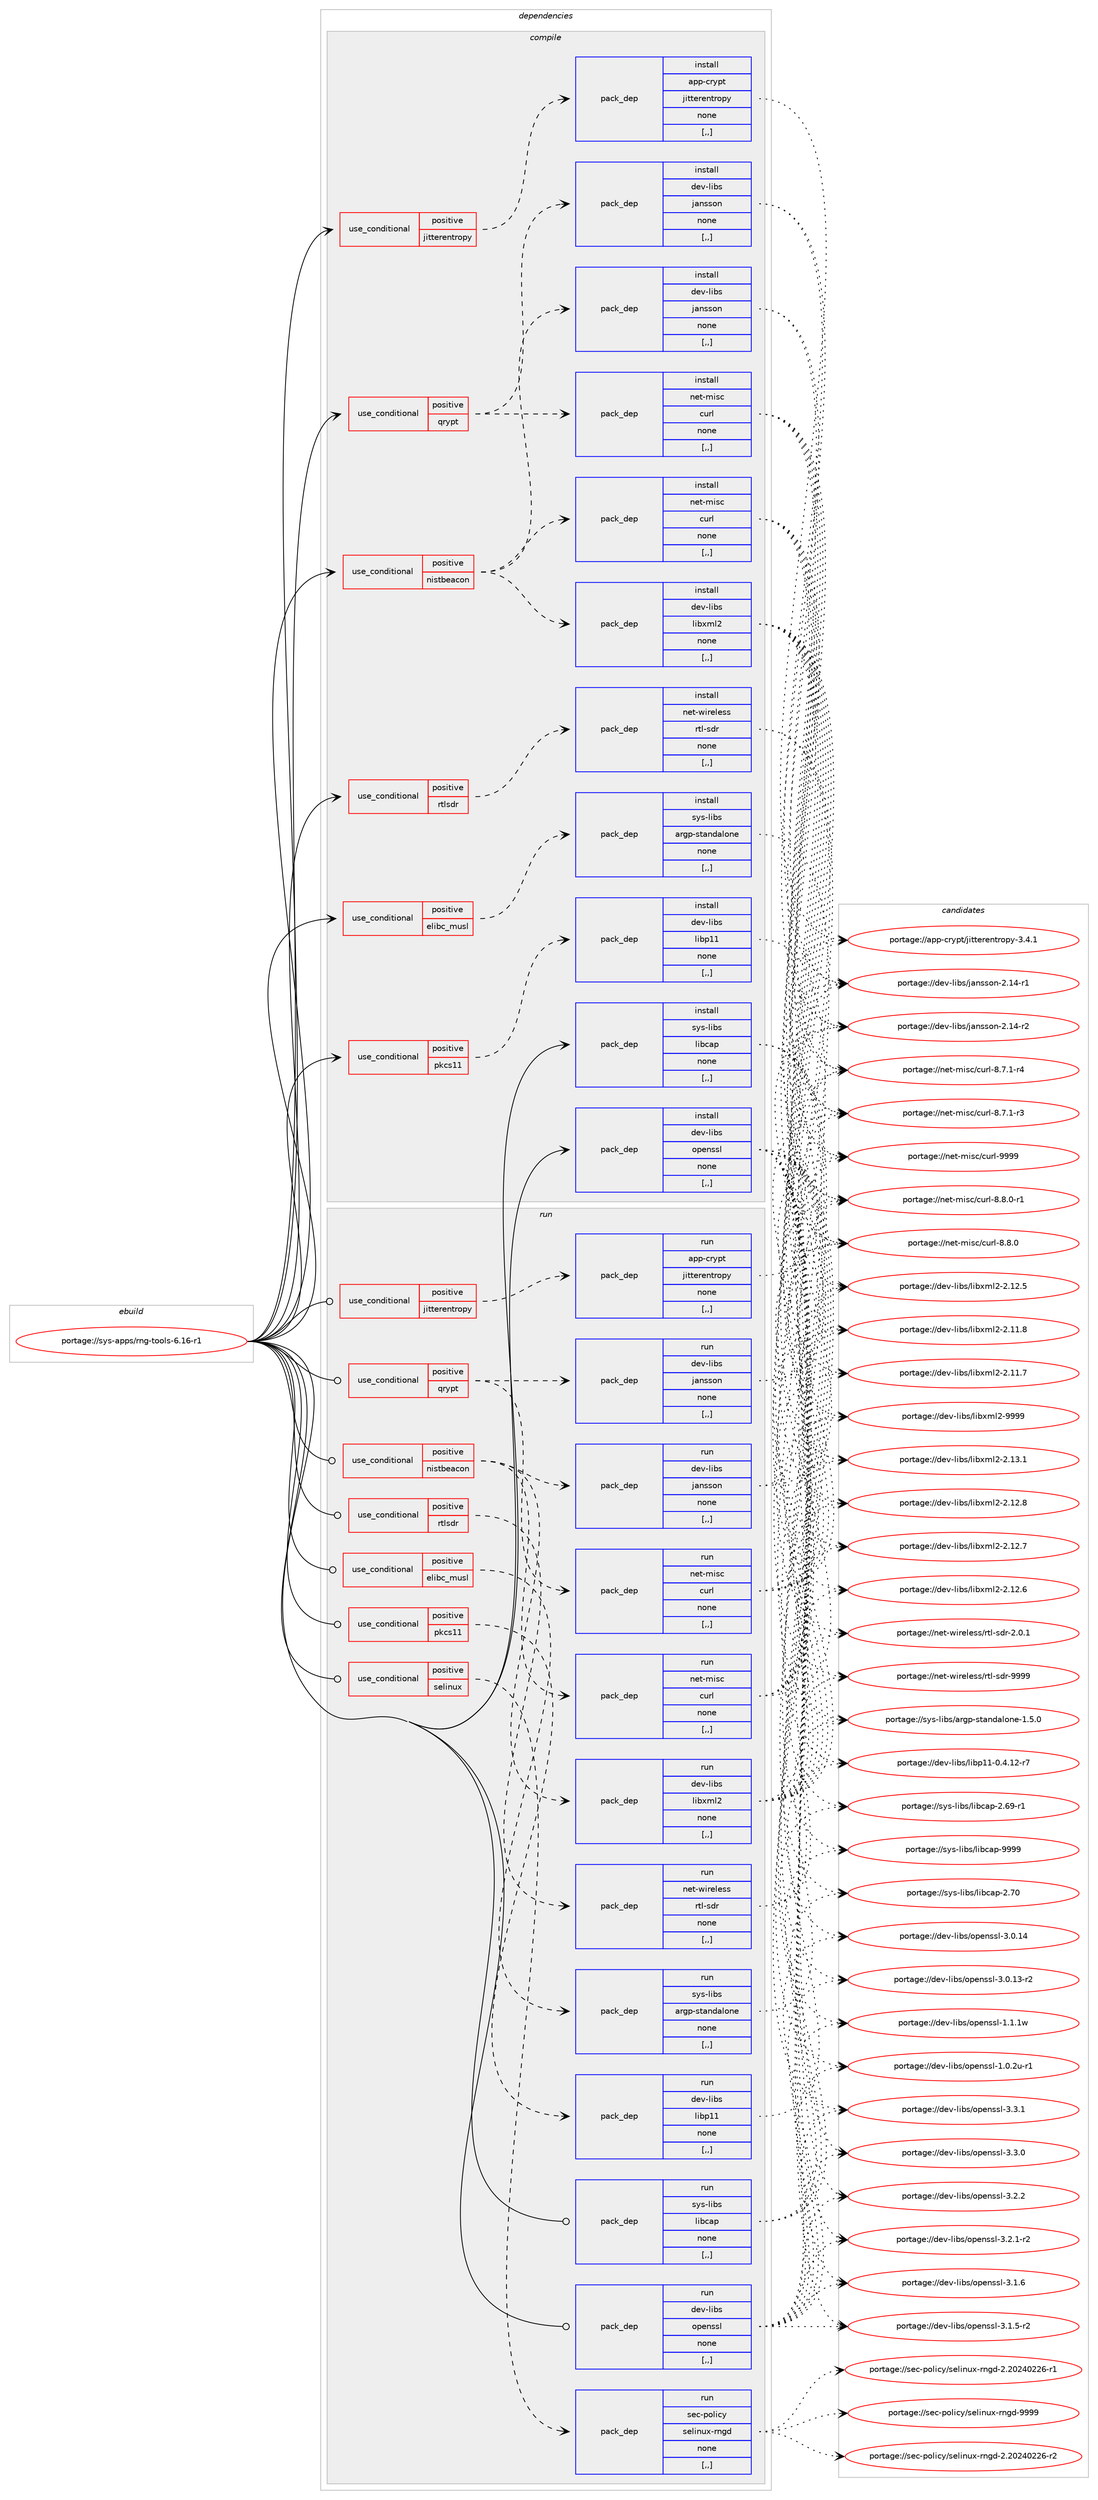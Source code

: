 digraph prolog {

# *************
# Graph options
# *************

newrank=true;
concentrate=true;
compound=true;
graph [rankdir=LR,fontname=Helvetica,fontsize=10,ranksep=1.5];#, ranksep=2.5, nodesep=0.2];
edge  [arrowhead=vee];
node  [fontname=Helvetica,fontsize=10];

# **********
# The ebuild
# **********

subgraph cluster_leftcol {
color=gray;
label=<<i>ebuild</i>>;
id [label="portage://sys-apps/rng-tools-6.16-r1", color=red, width=4, href="../sys-apps/rng-tools-6.16-r1.svg"];
}

# ****************
# The dependencies
# ****************

subgraph cluster_midcol {
color=gray;
label=<<i>dependencies</i>>;
subgraph cluster_compile {
fillcolor="#eeeeee";
style=filled;
label=<<i>compile</i>>;
subgraph cond111251 {
dependency420735 [label=<<TABLE BORDER="0" CELLBORDER="1" CELLSPACING="0" CELLPADDING="4"><TR><TD ROWSPAN="3" CELLPADDING="10">use_conditional</TD></TR><TR><TD>positive</TD></TR><TR><TD>elibc_musl</TD></TR></TABLE>>, shape=none, color=red];
subgraph pack306544 {
dependency420736 [label=<<TABLE BORDER="0" CELLBORDER="1" CELLSPACING="0" CELLPADDING="4" WIDTH="220"><TR><TD ROWSPAN="6" CELLPADDING="30">pack_dep</TD></TR><TR><TD WIDTH="110">install</TD></TR><TR><TD>sys-libs</TD></TR><TR><TD>argp-standalone</TD></TR><TR><TD>none</TD></TR><TR><TD>[,,]</TD></TR></TABLE>>, shape=none, color=blue];
}
dependency420735:e -> dependency420736:w [weight=20,style="dashed",arrowhead="vee"];
}
id:e -> dependency420735:w [weight=20,style="solid",arrowhead="vee"];
subgraph cond111252 {
dependency420737 [label=<<TABLE BORDER="0" CELLBORDER="1" CELLSPACING="0" CELLPADDING="4"><TR><TD ROWSPAN="3" CELLPADDING="10">use_conditional</TD></TR><TR><TD>positive</TD></TR><TR><TD>jitterentropy</TD></TR></TABLE>>, shape=none, color=red];
subgraph pack306545 {
dependency420738 [label=<<TABLE BORDER="0" CELLBORDER="1" CELLSPACING="0" CELLPADDING="4" WIDTH="220"><TR><TD ROWSPAN="6" CELLPADDING="30">pack_dep</TD></TR><TR><TD WIDTH="110">install</TD></TR><TR><TD>app-crypt</TD></TR><TR><TD>jitterentropy</TD></TR><TR><TD>none</TD></TR><TR><TD>[,,]</TD></TR></TABLE>>, shape=none, color=blue];
}
dependency420737:e -> dependency420738:w [weight=20,style="dashed",arrowhead="vee"];
}
id:e -> dependency420737:w [weight=20,style="solid",arrowhead="vee"];
subgraph cond111253 {
dependency420739 [label=<<TABLE BORDER="0" CELLBORDER="1" CELLSPACING="0" CELLPADDING="4"><TR><TD ROWSPAN="3" CELLPADDING="10">use_conditional</TD></TR><TR><TD>positive</TD></TR><TR><TD>nistbeacon</TD></TR></TABLE>>, shape=none, color=red];
subgraph pack306546 {
dependency420740 [label=<<TABLE BORDER="0" CELLBORDER="1" CELLSPACING="0" CELLPADDING="4" WIDTH="220"><TR><TD ROWSPAN="6" CELLPADDING="30">pack_dep</TD></TR><TR><TD WIDTH="110">install</TD></TR><TR><TD>dev-libs</TD></TR><TR><TD>jansson</TD></TR><TR><TD>none</TD></TR><TR><TD>[,,]</TD></TR></TABLE>>, shape=none, color=blue];
}
dependency420739:e -> dependency420740:w [weight=20,style="dashed",arrowhead="vee"];
subgraph pack306547 {
dependency420741 [label=<<TABLE BORDER="0" CELLBORDER="1" CELLSPACING="0" CELLPADDING="4" WIDTH="220"><TR><TD ROWSPAN="6" CELLPADDING="30">pack_dep</TD></TR><TR><TD WIDTH="110">install</TD></TR><TR><TD>dev-libs</TD></TR><TR><TD>libxml2</TD></TR><TR><TD>none</TD></TR><TR><TD>[,,]</TD></TR></TABLE>>, shape=none, color=blue];
}
dependency420739:e -> dependency420741:w [weight=20,style="dashed",arrowhead="vee"];
subgraph pack306548 {
dependency420742 [label=<<TABLE BORDER="0" CELLBORDER="1" CELLSPACING="0" CELLPADDING="4" WIDTH="220"><TR><TD ROWSPAN="6" CELLPADDING="30">pack_dep</TD></TR><TR><TD WIDTH="110">install</TD></TR><TR><TD>net-misc</TD></TR><TR><TD>curl</TD></TR><TR><TD>none</TD></TR><TR><TD>[,,]</TD></TR></TABLE>>, shape=none, color=blue];
}
dependency420739:e -> dependency420742:w [weight=20,style="dashed",arrowhead="vee"];
}
id:e -> dependency420739:w [weight=20,style="solid",arrowhead="vee"];
subgraph cond111254 {
dependency420743 [label=<<TABLE BORDER="0" CELLBORDER="1" CELLSPACING="0" CELLPADDING="4"><TR><TD ROWSPAN="3" CELLPADDING="10">use_conditional</TD></TR><TR><TD>positive</TD></TR><TR><TD>pkcs11</TD></TR></TABLE>>, shape=none, color=red];
subgraph pack306549 {
dependency420744 [label=<<TABLE BORDER="0" CELLBORDER="1" CELLSPACING="0" CELLPADDING="4" WIDTH="220"><TR><TD ROWSPAN="6" CELLPADDING="30">pack_dep</TD></TR><TR><TD WIDTH="110">install</TD></TR><TR><TD>dev-libs</TD></TR><TR><TD>libp11</TD></TR><TR><TD>none</TD></TR><TR><TD>[,,]</TD></TR></TABLE>>, shape=none, color=blue];
}
dependency420743:e -> dependency420744:w [weight=20,style="dashed",arrowhead="vee"];
}
id:e -> dependency420743:w [weight=20,style="solid",arrowhead="vee"];
subgraph cond111255 {
dependency420745 [label=<<TABLE BORDER="0" CELLBORDER="1" CELLSPACING="0" CELLPADDING="4"><TR><TD ROWSPAN="3" CELLPADDING="10">use_conditional</TD></TR><TR><TD>positive</TD></TR><TR><TD>qrypt</TD></TR></TABLE>>, shape=none, color=red];
subgraph pack306550 {
dependency420746 [label=<<TABLE BORDER="0" CELLBORDER="1" CELLSPACING="0" CELLPADDING="4" WIDTH="220"><TR><TD ROWSPAN="6" CELLPADDING="30">pack_dep</TD></TR><TR><TD WIDTH="110">install</TD></TR><TR><TD>dev-libs</TD></TR><TR><TD>jansson</TD></TR><TR><TD>none</TD></TR><TR><TD>[,,]</TD></TR></TABLE>>, shape=none, color=blue];
}
dependency420745:e -> dependency420746:w [weight=20,style="dashed",arrowhead="vee"];
subgraph pack306551 {
dependency420747 [label=<<TABLE BORDER="0" CELLBORDER="1" CELLSPACING="0" CELLPADDING="4" WIDTH="220"><TR><TD ROWSPAN="6" CELLPADDING="30">pack_dep</TD></TR><TR><TD WIDTH="110">install</TD></TR><TR><TD>net-misc</TD></TR><TR><TD>curl</TD></TR><TR><TD>none</TD></TR><TR><TD>[,,]</TD></TR></TABLE>>, shape=none, color=blue];
}
dependency420745:e -> dependency420747:w [weight=20,style="dashed",arrowhead="vee"];
}
id:e -> dependency420745:w [weight=20,style="solid",arrowhead="vee"];
subgraph cond111256 {
dependency420748 [label=<<TABLE BORDER="0" CELLBORDER="1" CELLSPACING="0" CELLPADDING="4"><TR><TD ROWSPAN="3" CELLPADDING="10">use_conditional</TD></TR><TR><TD>positive</TD></TR><TR><TD>rtlsdr</TD></TR></TABLE>>, shape=none, color=red];
subgraph pack306552 {
dependency420749 [label=<<TABLE BORDER="0" CELLBORDER="1" CELLSPACING="0" CELLPADDING="4" WIDTH="220"><TR><TD ROWSPAN="6" CELLPADDING="30">pack_dep</TD></TR><TR><TD WIDTH="110">install</TD></TR><TR><TD>net-wireless</TD></TR><TR><TD>rtl-sdr</TD></TR><TR><TD>none</TD></TR><TR><TD>[,,]</TD></TR></TABLE>>, shape=none, color=blue];
}
dependency420748:e -> dependency420749:w [weight=20,style="dashed",arrowhead="vee"];
}
id:e -> dependency420748:w [weight=20,style="solid",arrowhead="vee"];
subgraph pack306553 {
dependency420750 [label=<<TABLE BORDER="0" CELLBORDER="1" CELLSPACING="0" CELLPADDING="4" WIDTH="220"><TR><TD ROWSPAN="6" CELLPADDING="30">pack_dep</TD></TR><TR><TD WIDTH="110">install</TD></TR><TR><TD>dev-libs</TD></TR><TR><TD>openssl</TD></TR><TR><TD>none</TD></TR><TR><TD>[,,]</TD></TR></TABLE>>, shape=none, color=blue];
}
id:e -> dependency420750:w [weight=20,style="solid",arrowhead="vee"];
subgraph pack306554 {
dependency420751 [label=<<TABLE BORDER="0" CELLBORDER="1" CELLSPACING="0" CELLPADDING="4" WIDTH="220"><TR><TD ROWSPAN="6" CELLPADDING="30">pack_dep</TD></TR><TR><TD WIDTH="110">install</TD></TR><TR><TD>sys-libs</TD></TR><TR><TD>libcap</TD></TR><TR><TD>none</TD></TR><TR><TD>[,,]</TD></TR></TABLE>>, shape=none, color=blue];
}
id:e -> dependency420751:w [weight=20,style="solid",arrowhead="vee"];
}
subgraph cluster_compileandrun {
fillcolor="#eeeeee";
style=filled;
label=<<i>compile and run</i>>;
}
subgraph cluster_run {
fillcolor="#eeeeee";
style=filled;
label=<<i>run</i>>;
subgraph cond111257 {
dependency420752 [label=<<TABLE BORDER="0" CELLBORDER="1" CELLSPACING="0" CELLPADDING="4"><TR><TD ROWSPAN="3" CELLPADDING="10">use_conditional</TD></TR><TR><TD>positive</TD></TR><TR><TD>elibc_musl</TD></TR></TABLE>>, shape=none, color=red];
subgraph pack306555 {
dependency420753 [label=<<TABLE BORDER="0" CELLBORDER="1" CELLSPACING="0" CELLPADDING="4" WIDTH="220"><TR><TD ROWSPAN="6" CELLPADDING="30">pack_dep</TD></TR><TR><TD WIDTH="110">run</TD></TR><TR><TD>sys-libs</TD></TR><TR><TD>argp-standalone</TD></TR><TR><TD>none</TD></TR><TR><TD>[,,]</TD></TR></TABLE>>, shape=none, color=blue];
}
dependency420752:e -> dependency420753:w [weight=20,style="dashed",arrowhead="vee"];
}
id:e -> dependency420752:w [weight=20,style="solid",arrowhead="odot"];
subgraph cond111258 {
dependency420754 [label=<<TABLE BORDER="0" CELLBORDER="1" CELLSPACING="0" CELLPADDING="4"><TR><TD ROWSPAN="3" CELLPADDING="10">use_conditional</TD></TR><TR><TD>positive</TD></TR><TR><TD>jitterentropy</TD></TR></TABLE>>, shape=none, color=red];
subgraph pack306556 {
dependency420755 [label=<<TABLE BORDER="0" CELLBORDER="1" CELLSPACING="0" CELLPADDING="4" WIDTH="220"><TR><TD ROWSPAN="6" CELLPADDING="30">pack_dep</TD></TR><TR><TD WIDTH="110">run</TD></TR><TR><TD>app-crypt</TD></TR><TR><TD>jitterentropy</TD></TR><TR><TD>none</TD></TR><TR><TD>[,,]</TD></TR></TABLE>>, shape=none, color=blue];
}
dependency420754:e -> dependency420755:w [weight=20,style="dashed",arrowhead="vee"];
}
id:e -> dependency420754:w [weight=20,style="solid",arrowhead="odot"];
subgraph cond111259 {
dependency420756 [label=<<TABLE BORDER="0" CELLBORDER="1" CELLSPACING="0" CELLPADDING="4"><TR><TD ROWSPAN="3" CELLPADDING="10">use_conditional</TD></TR><TR><TD>positive</TD></TR><TR><TD>nistbeacon</TD></TR></TABLE>>, shape=none, color=red];
subgraph pack306557 {
dependency420757 [label=<<TABLE BORDER="0" CELLBORDER="1" CELLSPACING="0" CELLPADDING="4" WIDTH="220"><TR><TD ROWSPAN="6" CELLPADDING="30">pack_dep</TD></TR><TR><TD WIDTH="110">run</TD></TR><TR><TD>dev-libs</TD></TR><TR><TD>jansson</TD></TR><TR><TD>none</TD></TR><TR><TD>[,,]</TD></TR></TABLE>>, shape=none, color=blue];
}
dependency420756:e -> dependency420757:w [weight=20,style="dashed",arrowhead="vee"];
subgraph pack306558 {
dependency420758 [label=<<TABLE BORDER="0" CELLBORDER="1" CELLSPACING="0" CELLPADDING="4" WIDTH="220"><TR><TD ROWSPAN="6" CELLPADDING="30">pack_dep</TD></TR><TR><TD WIDTH="110">run</TD></TR><TR><TD>dev-libs</TD></TR><TR><TD>libxml2</TD></TR><TR><TD>none</TD></TR><TR><TD>[,,]</TD></TR></TABLE>>, shape=none, color=blue];
}
dependency420756:e -> dependency420758:w [weight=20,style="dashed",arrowhead="vee"];
subgraph pack306559 {
dependency420759 [label=<<TABLE BORDER="0" CELLBORDER="1" CELLSPACING="0" CELLPADDING="4" WIDTH="220"><TR><TD ROWSPAN="6" CELLPADDING="30">pack_dep</TD></TR><TR><TD WIDTH="110">run</TD></TR><TR><TD>net-misc</TD></TR><TR><TD>curl</TD></TR><TR><TD>none</TD></TR><TR><TD>[,,]</TD></TR></TABLE>>, shape=none, color=blue];
}
dependency420756:e -> dependency420759:w [weight=20,style="dashed",arrowhead="vee"];
}
id:e -> dependency420756:w [weight=20,style="solid",arrowhead="odot"];
subgraph cond111260 {
dependency420760 [label=<<TABLE BORDER="0" CELLBORDER="1" CELLSPACING="0" CELLPADDING="4"><TR><TD ROWSPAN="3" CELLPADDING="10">use_conditional</TD></TR><TR><TD>positive</TD></TR><TR><TD>pkcs11</TD></TR></TABLE>>, shape=none, color=red];
subgraph pack306560 {
dependency420761 [label=<<TABLE BORDER="0" CELLBORDER="1" CELLSPACING="0" CELLPADDING="4" WIDTH="220"><TR><TD ROWSPAN="6" CELLPADDING="30">pack_dep</TD></TR><TR><TD WIDTH="110">run</TD></TR><TR><TD>dev-libs</TD></TR><TR><TD>libp11</TD></TR><TR><TD>none</TD></TR><TR><TD>[,,]</TD></TR></TABLE>>, shape=none, color=blue];
}
dependency420760:e -> dependency420761:w [weight=20,style="dashed",arrowhead="vee"];
}
id:e -> dependency420760:w [weight=20,style="solid",arrowhead="odot"];
subgraph cond111261 {
dependency420762 [label=<<TABLE BORDER="0" CELLBORDER="1" CELLSPACING="0" CELLPADDING="4"><TR><TD ROWSPAN="3" CELLPADDING="10">use_conditional</TD></TR><TR><TD>positive</TD></TR><TR><TD>qrypt</TD></TR></TABLE>>, shape=none, color=red];
subgraph pack306561 {
dependency420763 [label=<<TABLE BORDER="0" CELLBORDER="1" CELLSPACING="0" CELLPADDING="4" WIDTH="220"><TR><TD ROWSPAN="6" CELLPADDING="30">pack_dep</TD></TR><TR><TD WIDTH="110">run</TD></TR><TR><TD>dev-libs</TD></TR><TR><TD>jansson</TD></TR><TR><TD>none</TD></TR><TR><TD>[,,]</TD></TR></TABLE>>, shape=none, color=blue];
}
dependency420762:e -> dependency420763:w [weight=20,style="dashed",arrowhead="vee"];
subgraph pack306562 {
dependency420764 [label=<<TABLE BORDER="0" CELLBORDER="1" CELLSPACING="0" CELLPADDING="4" WIDTH="220"><TR><TD ROWSPAN="6" CELLPADDING="30">pack_dep</TD></TR><TR><TD WIDTH="110">run</TD></TR><TR><TD>net-misc</TD></TR><TR><TD>curl</TD></TR><TR><TD>none</TD></TR><TR><TD>[,,]</TD></TR></TABLE>>, shape=none, color=blue];
}
dependency420762:e -> dependency420764:w [weight=20,style="dashed",arrowhead="vee"];
}
id:e -> dependency420762:w [weight=20,style="solid",arrowhead="odot"];
subgraph cond111262 {
dependency420765 [label=<<TABLE BORDER="0" CELLBORDER="1" CELLSPACING="0" CELLPADDING="4"><TR><TD ROWSPAN="3" CELLPADDING="10">use_conditional</TD></TR><TR><TD>positive</TD></TR><TR><TD>rtlsdr</TD></TR></TABLE>>, shape=none, color=red];
subgraph pack306563 {
dependency420766 [label=<<TABLE BORDER="0" CELLBORDER="1" CELLSPACING="0" CELLPADDING="4" WIDTH="220"><TR><TD ROWSPAN="6" CELLPADDING="30">pack_dep</TD></TR><TR><TD WIDTH="110">run</TD></TR><TR><TD>net-wireless</TD></TR><TR><TD>rtl-sdr</TD></TR><TR><TD>none</TD></TR><TR><TD>[,,]</TD></TR></TABLE>>, shape=none, color=blue];
}
dependency420765:e -> dependency420766:w [weight=20,style="dashed",arrowhead="vee"];
}
id:e -> dependency420765:w [weight=20,style="solid",arrowhead="odot"];
subgraph cond111263 {
dependency420767 [label=<<TABLE BORDER="0" CELLBORDER="1" CELLSPACING="0" CELLPADDING="4"><TR><TD ROWSPAN="3" CELLPADDING="10">use_conditional</TD></TR><TR><TD>positive</TD></TR><TR><TD>selinux</TD></TR></TABLE>>, shape=none, color=red];
subgraph pack306564 {
dependency420768 [label=<<TABLE BORDER="0" CELLBORDER="1" CELLSPACING="0" CELLPADDING="4" WIDTH="220"><TR><TD ROWSPAN="6" CELLPADDING="30">pack_dep</TD></TR><TR><TD WIDTH="110">run</TD></TR><TR><TD>sec-policy</TD></TR><TR><TD>selinux-rngd</TD></TR><TR><TD>none</TD></TR><TR><TD>[,,]</TD></TR></TABLE>>, shape=none, color=blue];
}
dependency420767:e -> dependency420768:w [weight=20,style="dashed",arrowhead="vee"];
}
id:e -> dependency420767:w [weight=20,style="solid",arrowhead="odot"];
subgraph pack306565 {
dependency420769 [label=<<TABLE BORDER="0" CELLBORDER="1" CELLSPACING="0" CELLPADDING="4" WIDTH="220"><TR><TD ROWSPAN="6" CELLPADDING="30">pack_dep</TD></TR><TR><TD WIDTH="110">run</TD></TR><TR><TD>dev-libs</TD></TR><TR><TD>openssl</TD></TR><TR><TD>none</TD></TR><TR><TD>[,,]</TD></TR></TABLE>>, shape=none, color=blue];
}
id:e -> dependency420769:w [weight=20,style="solid",arrowhead="odot"];
subgraph pack306566 {
dependency420770 [label=<<TABLE BORDER="0" CELLBORDER="1" CELLSPACING="0" CELLPADDING="4" WIDTH="220"><TR><TD ROWSPAN="6" CELLPADDING="30">pack_dep</TD></TR><TR><TD WIDTH="110">run</TD></TR><TR><TD>sys-libs</TD></TR><TR><TD>libcap</TD></TR><TR><TD>none</TD></TR><TR><TD>[,,]</TD></TR></TABLE>>, shape=none, color=blue];
}
id:e -> dependency420770:w [weight=20,style="solid",arrowhead="odot"];
}
}

# **************
# The candidates
# **************

subgraph cluster_choices {
rank=same;
color=gray;
label=<<i>candidates</i>>;

subgraph choice306544 {
color=black;
nodesep=1;
choice11512111545108105981154797114103112451151169711010097108111110101454946534648 [label="portage://sys-libs/argp-standalone-1.5.0", color=red, width=4,href="../sys-libs/argp-standalone-1.5.0.svg"];
dependency420736:e -> choice11512111545108105981154797114103112451151169711010097108111110101454946534648:w [style=dotted,weight="100"];
}
subgraph choice306545 {
color=black;
nodesep=1;
choice97112112459911412111211647106105116116101114101110116114111112121455146524649 [label="portage://app-crypt/jitterentropy-3.4.1", color=red, width=4,href="../app-crypt/jitterentropy-3.4.1.svg"];
dependency420738:e -> choice97112112459911412111211647106105116116101114101110116114111112121455146524649:w [style=dotted,weight="100"];
}
subgraph choice306546 {
color=black;
nodesep=1;
choice1001011184510810598115471069711011511511111045504649524511450 [label="portage://dev-libs/jansson-2.14-r2", color=red, width=4,href="../dev-libs/jansson-2.14-r2.svg"];
choice1001011184510810598115471069711011511511111045504649524511449 [label="portage://dev-libs/jansson-2.14-r1", color=red, width=4,href="../dev-libs/jansson-2.14-r1.svg"];
dependency420740:e -> choice1001011184510810598115471069711011511511111045504649524511450:w [style=dotted,weight="100"];
dependency420740:e -> choice1001011184510810598115471069711011511511111045504649524511449:w [style=dotted,weight="100"];
}
subgraph choice306547 {
color=black;
nodesep=1;
choice10010111845108105981154710810598120109108504557575757 [label="portage://dev-libs/libxml2-9999", color=red, width=4,href="../dev-libs/libxml2-9999.svg"];
choice100101118451081059811547108105981201091085045504649514649 [label="portage://dev-libs/libxml2-2.13.1", color=red, width=4,href="../dev-libs/libxml2-2.13.1.svg"];
choice100101118451081059811547108105981201091085045504649504656 [label="portage://dev-libs/libxml2-2.12.8", color=red, width=4,href="../dev-libs/libxml2-2.12.8.svg"];
choice100101118451081059811547108105981201091085045504649504655 [label="portage://dev-libs/libxml2-2.12.7", color=red, width=4,href="../dev-libs/libxml2-2.12.7.svg"];
choice100101118451081059811547108105981201091085045504649504654 [label="portage://dev-libs/libxml2-2.12.6", color=red, width=4,href="../dev-libs/libxml2-2.12.6.svg"];
choice100101118451081059811547108105981201091085045504649504653 [label="portage://dev-libs/libxml2-2.12.5", color=red, width=4,href="../dev-libs/libxml2-2.12.5.svg"];
choice100101118451081059811547108105981201091085045504649494656 [label="portage://dev-libs/libxml2-2.11.8", color=red, width=4,href="../dev-libs/libxml2-2.11.8.svg"];
choice100101118451081059811547108105981201091085045504649494655 [label="portage://dev-libs/libxml2-2.11.7", color=red, width=4,href="../dev-libs/libxml2-2.11.7.svg"];
dependency420741:e -> choice10010111845108105981154710810598120109108504557575757:w [style=dotted,weight="100"];
dependency420741:e -> choice100101118451081059811547108105981201091085045504649514649:w [style=dotted,weight="100"];
dependency420741:e -> choice100101118451081059811547108105981201091085045504649504656:w [style=dotted,weight="100"];
dependency420741:e -> choice100101118451081059811547108105981201091085045504649504655:w [style=dotted,weight="100"];
dependency420741:e -> choice100101118451081059811547108105981201091085045504649504654:w [style=dotted,weight="100"];
dependency420741:e -> choice100101118451081059811547108105981201091085045504649504653:w [style=dotted,weight="100"];
dependency420741:e -> choice100101118451081059811547108105981201091085045504649494656:w [style=dotted,weight="100"];
dependency420741:e -> choice100101118451081059811547108105981201091085045504649494655:w [style=dotted,weight="100"];
}
subgraph choice306548 {
color=black;
nodesep=1;
choice110101116451091051159947991171141084557575757 [label="portage://net-misc/curl-9999", color=red, width=4,href="../net-misc/curl-9999.svg"];
choice110101116451091051159947991171141084556465646484511449 [label="portage://net-misc/curl-8.8.0-r1", color=red, width=4,href="../net-misc/curl-8.8.0-r1.svg"];
choice11010111645109105115994799117114108455646564648 [label="portage://net-misc/curl-8.8.0", color=red, width=4,href="../net-misc/curl-8.8.0.svg"];
choice110101116451091051159947991171141084556465546494511452 [label="portage://net-misc/curl-8.7.1-r4", color=red, width=4,href="../net-misc/curl-8.7.1-r4.svg"];
choice110101116451091051159947991171141084556465546494511451 [label="portage://net-misc/curl-8.7.1-r3", color=red, width=4,href="../net-misc/curl-8.7.1-r3.svg"];
dependency420742:e -> choice110101116451091051159947991171141084557575757:w [style=dotted,weight="100"];
dependency420742:e -> choice110101116451091051159947991171141084556465646484511449:w [style=dotted,weight="100"];
dependency420742:e -> choice11010111645109105115994799117114108455646564648:w [style=dotted,weight="100"];
dependency420742:e -> choice110101116451091051159947991171141084556465546494511452:w [style=dotted,weight="100"];
dependency420742:e -> choice110101116451091051159947991171141084556465546494511451:w [style=dotted,weight="100"];
}
subgraph choice306549 {
color=black;
nodesep=1;
choice100101118451081059811547108105981124949454846524649504511455 [label="portage://dev-libs/libp11-0.4.12-r7", color=red, width=4,href="../dev-libs/libp11-0.4.12-r7.svg"];
dependency420744:e -> choice100101118451081059811547108105981124949454846524649504511455:w [style=dotted,weight="100"];
}
subgraph choice306550 {
color=black;
nodesep=1;
choice1001011184510810598115471069711011511511111045504649524511450 [label="portage://dev-libs/jansson-2.14-r2", color=red, width=4,href="../dev-libs/jansson-2.14-r2.svg"];
choice1001011184510810598115471069711011511511111045504649524511449 [label="portage://dev-libs/jansson-2.14-r1", color=red, width=4,href="../dev-libs/jansson-2.14-r1.svg"];
dependency420746:e -> choice1001011184510810598115471069711011511511111045504649524511450:w [style=dotted,weight="100"];
dependency420746:e -> choice1001011184510810598115471069711011511511111045504649524511449:w [style=dotted,weight="100"];
}
subgraph choice306551 {
color=black;
nodesep=1;
choice110101116451091051159947991171141084557575757 [label="portage://net-misc/curl-9999", color=red, width=4,href="../net-misc/curl-9999.svg"];
choice110101116451091051159947991171141084556465646484511449 [label="portage://net-misc/curl-8.8.0-r1", color=red, width=4,href="../net-misc/curl-8.8.0-r1.svg"];
choice11010111645109105115994799117114108455646564648 [label="portage://net-misc/curl-8.8.0", color=red, width=4,href="../net-misc/curl-8.8.0.svg"];
choice110101116451091051159947991171141084556465546494511452 [label="portage://net-misc/curl-8.7.1-r4", color=red, width=4,href="../net-misc/curl-8.7.1-r4.svg"];
choice110101116451091051159947991171141084556465546494511451 [label="portage://net-misc/curl-8.7.1-r3", color=red, width=4,href="../net-misc/curl-8.7.1-r3.svg"];
dependency420747:e -> choice110101116451091051159947991171141084557575757:w [style=dotted,weight="100"];
dependency420747:e -> choice110101116451091051159947991171141084556465646484511449:w [style=dotted,weight="100"];
dependency420747:e -> choice11010111645109105115994799117114108455646564648:w [style=dotted,weight="100"];
dependency420747:e -> choice110101116451091051159947991171141084556465546494511452:w [style=dotted,weight="100"];
dependency420747:e -> choice110101116451091051159947991171141084556465546494511451:w [style=dotted,weight="100"];
}
subgraph choice306552 {
color=black;
nodesep=1;
choice1101011164511910511410110810111511547114116108451151001144557575757 [label="portage://net-wireless/rtl-sdr-9999", color=red, width=4,href="../net-wireless/rtl-sdr-9999.svg"];
choice110101116451191051141011081011151154711411610845115100114455046484649 [label="portage://net-wireless/rtl-sdr-2.0.1", color=red, width=4,href="../net-wireless/rtl-sdr-2.0.1.svg"];
dependency420749:e -> choice1101011164511910511410110810111511547114116108451151001144557575757:w [style=dotted,weight="100"];
dependency420749:e -> choice110101116451191051141011081011151154711411610845115100114455046484649:w [style=dotted,weight="100"];
}
subgraph choice306553 {
color=black;
nodesep=1;
choice100101118451081059811547111112101110115115108455146514649 [label="portage://dev-libs/openssl-3.3.1", color=red, width=4,href="../dev-libs/openssl-3.3.1.svg"];
choice100101118451081059811547111112101110115115108455146514648 [label="portage://dev-libs/openssl-3.3.0", color=red, width=4,href="../dev-libs/openssl-3.3.0.svg"];
choice100101118451081059811547111112101110115115108455146504650 [label="portage://dev-libs/openssl-3.2.2", color=red, width=4,href="../dev-libs/openssl-3.2.2.svg"];
choice1001011184510810598115471111121011101151151084551465046494511450 [label="portage://dev-libs/openssl-3.2.1-r2", color=red, width=4,href="../dev-libs/openssl-3.2.1-r2.svg"];
choice100101118451081059811547111112101110115115108455146494654 [label="portage://dev-libs/openssl-3.1.6", color=red, width=4,href="../dev-libs/openssl-3.1.6.svg"];
choice1001011184510810598115471111121011101151151084551464946534511450 [label="portage://dev-libs/openssl-3.1.5-r2", color=red, width=4,href="../dev-libs/openssl-3.1.5-r2.svg"];
choice10010111845108105981154711111210111011511510845514648464952 [label="portage://dev-libs/openssl-3.0.14", color=red, width=4,href="../dev-libs/openssl-3.0.14.svg"];
choice100101118451081059811547111112101110115115108455146484649514511450 [label="portage://dev-libs/openssl-3.0.13-r2", color=red, width=4,href="../dev-libs/openssl-3.0.13-r2.svg"];
choice100101118451081059811547111112101110115115108454946494649119 [label="portage://dev-libs/openssl-1.1.1w", color=red, width=4,href="../dev-libs/openssl-1.1.1w.svg"];
choice1001011184510810598115471111121011101151151084549464846501174511449 [label="portage://dev-libs/openssl-1.0.2u-r1", color=red, width=4,href="../dev-libs/openssl-1.0.2u-r1.svg"];
dependency420750:e -> choice100101118451081059811547111112101110115115108455146514649:w [style=dotted,weight="100"];
dependency420750:e -> choice100101118451081059811547111112101110115115108455146514648:w [style=dotted,weight="100"];
dependency420750:e -> choice100101118451081059811547111112101110115115108455146504650:w [style=dotted,weight="100"];
dependency420750:e -> choice1001011184510810598115471111121011101151151084551465046494511450:w [style=dotted,weight="100"];
dependency420750:e -> choice100101118451081059811547111112101110115115108455146494654:w [style=dotted,weight="100"];
dependency420750:e -> choice1001011184510810598115471111121011101151151084551464946534511450:w [style=dotted,weight="100"];
dependency420750:e -> choice10010111845108105981154711111210111011511510845514648464952:w [style=dotted,weight="100"];
dependency420750:e -> choice100101118451081059811547111112101110115115108455146484649514511450:w [style=dotted,weight="100"];
dependency420750:e -> choice100101118451081059811547111112101110115115108454946494649119:w [style=dotted,weight="100"];
dependency420750:e -> choice1001011184510810598115471111121011101151151084549464846501174511449:w [style=dotted,weight="100"];
}
subgraph choice306554 {
color=black;
nodesep=1;
choice1151211154510810598115471081059899971124557575757 [label="portage://sys-libs/libcap-9999", color=red, width=4,href="../sys-libs/libcap-9999.svg"];
choice1151211154510810598115471081059899971124550465548 [label="portage://sys-libs/libcap-2.70", color=red, width=4,href="../sys-libs/libcap-2.70.svg"];
choice11512111545108105981154710810598999711245504654574511449 [label="portage://sys-libs/libcap-2.69-r1", color=red, width=4,href="../sys-libs/libcap-2.69-r1.svg"];
dependency420751:e -> choice1151211154510810598115471081059899971124557575757:w [style=dotted,weight="100"];
dependency420751:e -> choice1151211154510810598115471081059899971124550465548:w [style=dotted,weight="100"];
dependency420751:e -> choice11512111545108105981154710810598999711245504654574511449:w [style=dotted,weight="100"];
}
subgraph choice306555 {
color=black;
nodesep=1;
choice11512111545108105981154797114103112451151169711010097108111110101454946534648 [label="portage://sys-libs/argp-standalone-1.5.0", color=red, width=4,href="../sys-libs/argp-standalone-1.5.0.svg"];
dependency420753:e -> choice11512111545108105981154797114103112451151169711010097108111110101454946534648:w [style=dotted,weight="100"];
}
subgraph choice306556 {
color=black;
nodesep=1;
choice97112112459911412111211647106105116116101114101110116114111112121455146524649 [label="portage://app-crypt/jitterentropy-3.4.1", color=red, width=4,href="../app-crypt/jitterentropy-3.4.1.svg"];
dependency420755:e -> choice97112112459911412111211647106105116116101114101110116114111112121455146524649:w [style=dotted,weight="100"];
}
subgraph choice306557 {
color=black;
nodesep=1;
choice1001011184510810598115471069711011511511111045504649524511450 [label="portage://dev-libs/jansson-2.14-r2", color=red, width=4,href="../dev-libs/jansson-2.14-r2.svg"];
choice1001011184510810598115471069711011511511111045504649524511449 [label="portage://dev-libs/jansson-2.14-r1", color=red, width=4,href="../dev-libs/jansson-2.14-r1.svg"];
dependency420757:e -> choice1001011184510810598115471069711011511511111045504649524511450:w [style=dotted,weight="100"];
dependency420757:e -> choice1001011184510810598115471069711011511511111045504649524511449:w [style=dotted,weight="100"];
}
subgraph choice306558 {
color=black;
nodesep=1;
choice10010111845108105981154710810598120109108504557575757 [label="portage://dev-libs/libxml2-9999", color=red, width=4,href="../dev-libs/libxml2-9999.svg"];
choice100101118451081059811547108105981201091085045504649514649 [label="portage://dev-libs/libxml2-2.13.1", color=red, width=4,href="../dev-libs/libxml2-2.13.1.svg"];
choice100101118451081059811547108105981201091085045504649504656 [label="portage://dev-libs/libxml2-2.12.8", color=red, width=4,href="../dev-libs/libxml2-2.12.8.svg"];
choice100101118451081059811547108105981201091085045504649504655 [label="portage://dev-libs/libxml2-2.12.7", color=red, width=4,href="../dev-libs/libxml2-2.12.7.svg"];
choice100101118451081059811547108105981201091085045504649504654 [label="portage://dev-libs/libxml2-2.12.6", color=red, width=4,href="../dev-libs/libxml2-2.12.6.svg"];
choice100101118451081059811547108105981201091085045504649504653 [label="portage://dev-libs/libxml2-2.12.5", color=red, width=4,href="../dev-libs/libxml2-2.12.5.svg"];
choice100101118451081059811547108105981201091085045504649494656 [label="portage://dev-libs/libxml2-2.11.8", color=red, width=4,href="../dev-libs/libxml2-2.11.8.svg"];
choice100101118451081059811547108105981201091085045504649494655 [label="portage://dev-libs/libxml2-2.11.7", color=red, width=4,href="../dev-libs/libxml2-2.11.7.svg"];
dependency420758:e -> choice10010111845108105981154710810598120109108504557575757:w [style=dotted,weight="100"];
dependency420758:e -> choice100101118451081059811547108105981201091085045504649514649:w [style=dotted,weight="100"];
dependency420758:e -> choice100101118451081059811547108105981201091085045504649504656:w [style=dotted,weight="100"];
dependency420758:e -> choice100101118451081059811547108105981201091085045504649504655:w [style=dotted,weight="100"];
dependency420758:e -> choice100101118451081059811547108105981201091085045504649504654:w [style=dotted,weight="100"];
dependency420758:e -> choice100101118451081059811547108105981201091085045504649504653:w [style=dotted,weight="100"];
dependency420758:e -> choice100101118451081059811547108105981201091085045504649494656:w [style=dotted,weight="100"];
dependency420758:e -> choice100101118451081059811547108105981201091085045504649494655:w [style=dotted,weight="100"];
}
subgraph choice306559 {
color=black;
nodesep=1;
choice110101116451091051159947991171141084557575757 [label="portage://net-misc/curl-9999", color=red, width=4,href="../net-misc/curl-9999.svg"];
choice110101116451091051159947991171141084556465646484511449 [label="portage://net-misc/curl-8.8.0-r1", color=red, width=4,href="../net-misc/curl-8.8.0-r1.svg"];
choice11010111645109105115994799117114108455646564648 [label="portage://net-misc/curl-8.8.0", color=red, width=4,href="../net-misc/curl-8.8.0.svg"];
choice110101116451091051159947991171141084556465546494511452 [label="portage://net-misc/curl-8.7.1-r4", color=red, width=4,href="../net-misc/curl-8.7.1-r4.svg"];
choice110101116451091051159947991171141084556465546494511451 [label="portage://net-misc/curl-8.7.1-r3", color=red, width=4,href="../net-misc/curl-8.7.1-r3.svg"];
dependency420759:e -> choice110101116451091051159947991171141084557575757:w [style=dotted,weight="100"];
dependency420759:e -> choice110101116451091051159947991171141084556465646484511449:w [style=dotted,weight="100"];
dependency420759:e -> choice11010111645109105115994799117114108455646564648:w [style=dotted,weight="100"];
dependency420759:e -> choice110101116451091051159947991171141084556465546494511452:w [style=dotted,weight="100"];
dependency420759:e -> choice110101116451091051159947991171141084556465546494511451:w [style=dotted,weight="100"];
}
subgraph choice306560 {
color=black;
nodesep=1;
choice100101118451081059811547108105981124949454846524649504511455 [label="portage://dev-libs/libp11-0.4.12-r7", color=red, width=4,href="../dev-libs/libp11-0.4.12-r7.svg"];
dependency420761:e -> choice100101118451081059811547108105981124949454846524649504511455:w [style=dotted,weight="100"];
}
subgraph choice306561 {
color=black;
nodesep=1;
choice1001011184510810598115471069711011511511111045504649524511450 [label="portage://dev-libs/jansson-2.14-r2", color=red, width=4,href="../dev-libs/jansson-2.14-r2.svg"];
choice1001011184510810598115471069711011511511111045504649524511449 [label="portage://dev-libs/jansson-2.14-r1", color=red, width=4,href="../dev-libs/jansson-2.14-r1.svg"];
dependency420763:e -> choice1001011184510810598115471069711011511511111045504649524511450:w [style=dotted,weight="100"];
dependency420763:e -> choice1001011184510810598115471069711011511511111045504649524511449:w [style=dotted,weight="100"];
}
subgraph choice306562 {
color=black;
nodesep=1;
choice110101116451091051159947991171141084557575757 [label="portage://net-misc/curl-9999", color=red, width=4,href="../net-misc/curl-9999.svg"];
choice110101116451091051159947991171141084556465646484511449 [label="portage://net-misc/curl-8.8.0-r1", color=red, width=4,href="../net-misc/curl-8.8.0-r1.svg"];
choice11010111645109105115994799117114108455646564648 [label="portage://net-misc/curl-8.8.0", color=red, width=4,href="../net-misc/curl-8.8.0.svg"];
choice110101116451091051159947991171141084556465546494511452 [label="portage://net-misc/curl-8.7.1-r4", color=red, width=4,href="../net-misc/curl-8.7.1-r4.svg"];
choice110101116451091051159947991171141084556465546494511451 [label="portage://net-misc/curl-8.7.1-r3", color=red, width=4,href="../net-misc/curl-8.7.1-r3.svg"];
dependency420764:e -> choice110101116451091051159947991171141084557575757:w [style=dotted,weight="100"];
dependency420764:e -> choice110101116451091051159947991171141084556465646484511449:w [style=dotted,weight="100"];
dependency420764:e -> choice11010111645109105115994799117114108455646564648:w [style=dotted,weight="100"];
dependency420764:e -> choice110101116451091051159947991171141084556465546494511452:w [style=dotted,weight="100"];
dependency420764:e -> choice110101116451091051159947991171141084556465546494511451:w [style=dotted,weight="100"];
}
subgraph choice306563 {
color=black;
nodesep=1;
choice1101011164511910511410110810111511547114116108451151001144557575757 [label="portage://net-wireless/rtl-sdr-9999", color=red, width=4,href="../net-wireless/rtl-sdr-9999.svg"];
choice110101116451191051141011081011151154711411610845115100114455046484649 [label="portage://net-wireless/rtl-sdr-2.0.1", color=red, width=4,href="../net-wireless/rtl-sdr-2.0.1.svg"];
dependency420766:e -> choice1101011164511910511410110810111511547114116108451151001144557575757:w [style=dotted,weight="100"];
dependency420766:e -> choice110101116451191051141011081011151154711411610845115100114455046484649:w [style=dotted,weight="100"];
}
subgraph choice306564 {
color=black;
nodesep=1;
choice11510199451121111081059912147115101108105110117120451141101031004557575757 [label="portage://sec-policy/selinux-rngd-9999", color=red, width=4,href="../sec-policy/selinux-rngd-9999.svg"];
choice115101994511211110810599121471151011081051101171204511411010310045504650485052485050544511450 [label="portage://sec-policy/selinux-rngd-2.20240226-r2", color=red, width=4,href="../sec-policy/selinux-rngd-2.20240226-r2.svg"];
choice115101994511211110810599121471151011081051101171204511411010310045504650485052485050544511449 [label="portage://sec-policy/selinux-rngd-2.20240226-r1", color=red, width=4,href="../sec-policy/selinux-rngd-2.20240226-r1.svg"];
dependency420768:e -> choice11510199451121111081059912147115101108105110117120451141101031004557575757:w [style=dotted,weight="100"];
dependency420768:e -> choice115101994511211110810599121471151011081051101171204511411010310045504650485052485050544511450:w [style=dotted,weight="100"];
dependency420768:e -> choice115101994511211110810599121471151011081051101171204511411010310045504650485052485050544511449:w [style=dotted,weight="100"];
}
subgraph choice306565 {
color=black;
nodesep=1;
choice100101118451081059811547111112101110115115108455146514649 [label="portage://dev-libs/openssl-3.3.1", color=red, width=4,href="../dev-libs/openssl-3.3.1.svg"];
choice100101118451081059811547111112101110115115108455146514648 [label="portage://dev-libs/openssl-3.3.0", color=red, width=4,href="../dev-libs/openssl-3.3.0.svg"];
choice100101118451081059811547111112101110115115108455146504650 [label="portage://dev-libs/openssl-3.2.2", color=red, width=4,href="../dev-libs/openssl-3.2.2.svg"];
choice1001011184510810598115471111121011101151151084551465046494511450 [label="portage://dev-libs/openssl-3.2.1-r2", color=red, width=4,href="../dev-libs/openssl-3.2.1-r2.svg"];
choice100101118451081059811547111112101110115115108455146494654 [label="portage://dev-libs/openssl-3.1.6", color=red, width=4,href="../dev-libs/openssl-3.1.6.svg"];
choice1001011184510810598115471111121011101151151084551464946534511450 [label="portage://dev-libs/openssl-3.1.5-r2", color=red, width=4,href="../dev-libs/openssl-3.1.5-r2.svg"];
choice10010111845108105981154711111210111011511510845514648464952 [label="portage://dev-libs/openssl-3.0.14", color=red, width=4,href="../dev-libs/openssl-3.0.14.svg"];
choice100101118451081059811547111112101110115115108455146484649514511450 [label="portage://dev-libs/openssl-3.0.13-r2", color=red, width=4,href="../dev-libs/openssl-3.0.13-r2.svg"];
choice100101118451081059811547111112101110115115108454946494649119 [label="portage://dev-libs/openssl-1.1.1w", color=red, width=4,href="../dev-libs/openssl-1.1.1w.svg"];
choice1001011184510810598115471111121011101151151084549464846501174511449 [label="portage://dev-libs/openssl-1.0.2u-r1", color=red, width=4,href="../dev-libs/openssl-1.0.2u-r1.svg"];
dependency420769:e -> choice100101118451081059811547111112101110115115108455146514649:w [style=dotted,weight="100"];
dependency420769:e -> choice100101118451081059811547111112101110115115108455146514648:w [style=dotted,weight="100"];
dependency420769:e -> choice100101118451081059811547111112101110115115108455146504650:w [style=dotted,weight="100"];
dependency420769:e -> choice1001011184510810598115471111121011101151151084551465046494511450:w [style=dotted,weight="100"];
dependency420769:e -> choice100101118451081059811547111112101110115115108455146494654:w [style=dotted,weight="100"];
dependency420769:e -> choice1001011184510810598115471111121011101151151084551464946534511450:w [style=dotted,weight="100"];
dependency420769:e -> choice10010111845108105981154711111210111011511510845514648464952:w [style=dotted,weight="100"];
dependency420769:e -> choice100101118451081059811547111112101110115115108455146484649514511450:w [style=dotted,weight="100"];
dependency420769:e -> choice100101118451081059811547111112101110115115108454946494649119:w [style=dotted,weight="100"];
dependency420769:e -> choice1001011184510810598115471111121011101151151084549464846501174511449:w [style=dotted,weight="100"];
}
subgraph choice306566 {
color=black;
nodesep=1;
choice1151211154510810598115471081059899971124557575757 [label="portage://sys-libs/libcap-9999", color=red, width=4,href="../sys-libs/libcap-9999.svg"];
choice1151211154510810598115471081059899971124550465548 [label="portage://sys-libs/libcap-2.70", color=red, width=4,href="../sys-libs/libcap-2.70.svg"];
choice11512111545108105981154710810598999711245504654574511449 [label="portage://sys-libs/libcap-2.69-r1", color=red, width=4,href="../sys-libs/libcap-2.69-r1.svg"];
dependency420770:e -> choice1151211154510810598115471081059899971124557575757:w [style=dotted,weight="100"];
dependency420770:e -> choice1151211154510810598115471081059899971124550465548:w [style=dotted,weight="100"];
dependency420770:e -> choice11512111545108105981154710810598999711245504654574511449:w [style=dotted,weight="100"];
}
}

}
